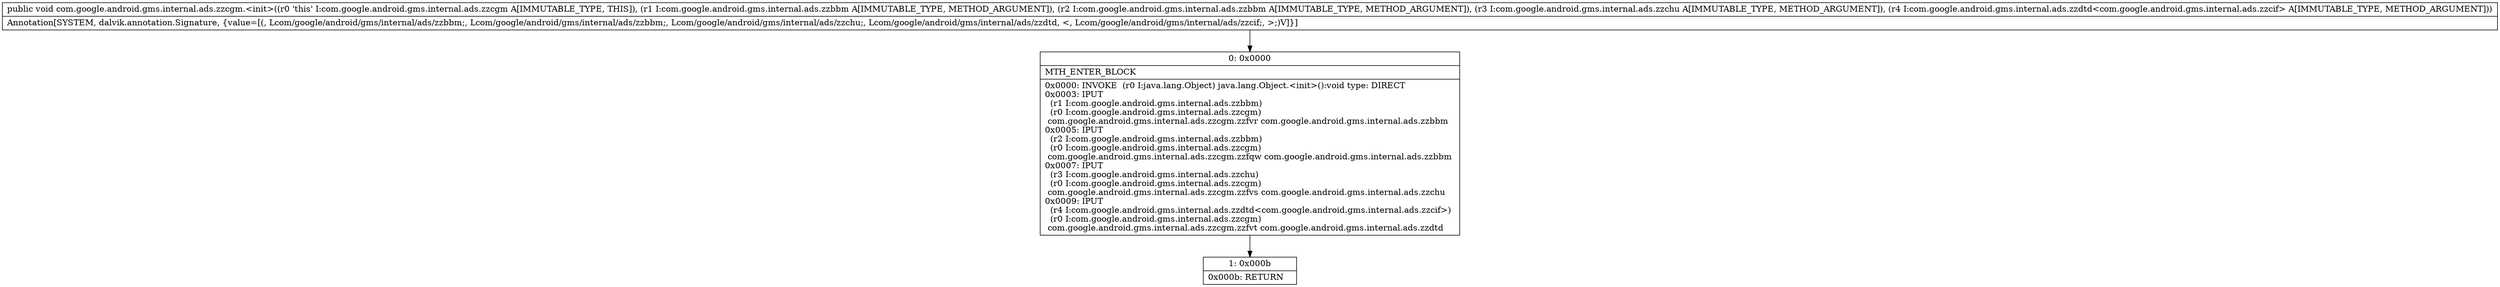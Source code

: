 digraph "CFG forcom.google.android.gms.internal.ads.zzcgm.\<init\>(Lcom\/google\/android\/gms\/internal\/ads\/zzbbm;Lcom\/google\/android\/gms\/internal\/ads\/zzbbm;Lcom\/google\/android\/gms\/internal\/ads\/zzchu;Lcom\/google\/android\/gms\/internal\/ads\/zzdtd;)V" {
Node_0 [shape=record,label="{0\:\ 0x0000|MTH_ENTER_BLOCK\l|0x0000: INVOKE  (r0 I:java.lang.Object) java.lang.Object.\<init\>():void type: DIRECT \l0x0003: IPUT  \l  (r1 I:com.google.android.gms.internal.ads.zzbbm)\l  (r0 I:com.google.android.gms.internal.ads.zzcgm)\l com.google.android.gms.internal.ads.zzcgm.zzfvr com.google.android.gms.internal.ads.zzbbm \l0x0005: IPUT  \l  (r2 I:com.google.android.gms.internal.ads.zzbbm)\l  (r0 I:com.google.android.gms.internal.ads.zzcgm)\l com.google.android.gms.internal.ads.zzcgm.zzfqw com.google.android.gms.internal.ads.zzbbm \l0x0007: IPUT  \l  (r3 I:com.google.android.gms.internal.ads.zzchu)\l  (r0 I:com.google.android.gms.internal.ads.zzcgm)\l com.google.android.gms.internal.ads.zzcgm.zzfvs com.google.android.gms.internal.ads.zzchu \l0x0009: IPUT  \l  (r4 I:com.google.android.gms.internal.ads.zzdtd\<com.google.android.gms.internal.ads.zzcif\>)\l  (r0 I:com.google.android.gms.internal.ads.zzcgm)\l com.google.android.gms.internal.ads.zzcgm.zzfvt com.google.android.gms.internal.ads.zzdtd \l}"];
Node_1 [shape=record,label="{1\:\ 0x000b|0x000b: RETURN   \l}"];
MethodNode[shape=record,label="{public void com.google.android.gms.internal.ads.zzcgm.\<init\>((r0 'this' I:com.google.android.gms.internal.ads.zzcgm A[IMMUTABLE_TYPE, THIS]), (r1 I:com.google.android.gms.internal.ads.zzbbm A[IMMUTABLE_TYPE, METHOD_ARGUMENT]), (r2 I:com.google.android.gms.internal.ads.zzbbm A[IMMUTABLE_TYPE, METHOD_ARGUMENT]), (r3 I:com.google.android.gms.internal.ads.zzchu A[IMMUTABLE_TYPE, METHOD_ARGUMENT]), (r4 I:com.google.android.gms.internal.ads.zzdtd\<com.google.android.gms.internal.ads.zzcif\> A[IMMUTABLE_TYPE, METHOD_ARGUMENT]))  | Annotation[SYSTEM, dalvik.annotation.Signature, \{value=[(, Lcom\/google\/android\/gms\/internal\/ads\/zzbbm;, Lcom\/google\/android\/gms\/internal\/ads\/zzbbm;, Lcom\/google\/android\/gms\/internal\/ads\/zzchu;, Lcom\/google\/android\/gms\/internal\/ads\/zzdtd, \<, Lcom\/google\/android\/gms\/internal\/ads\/zzcif;, \>;)V]\}]\l}"];
MethodNode -> Node_0;
Node_0 -> Node_1;
}


